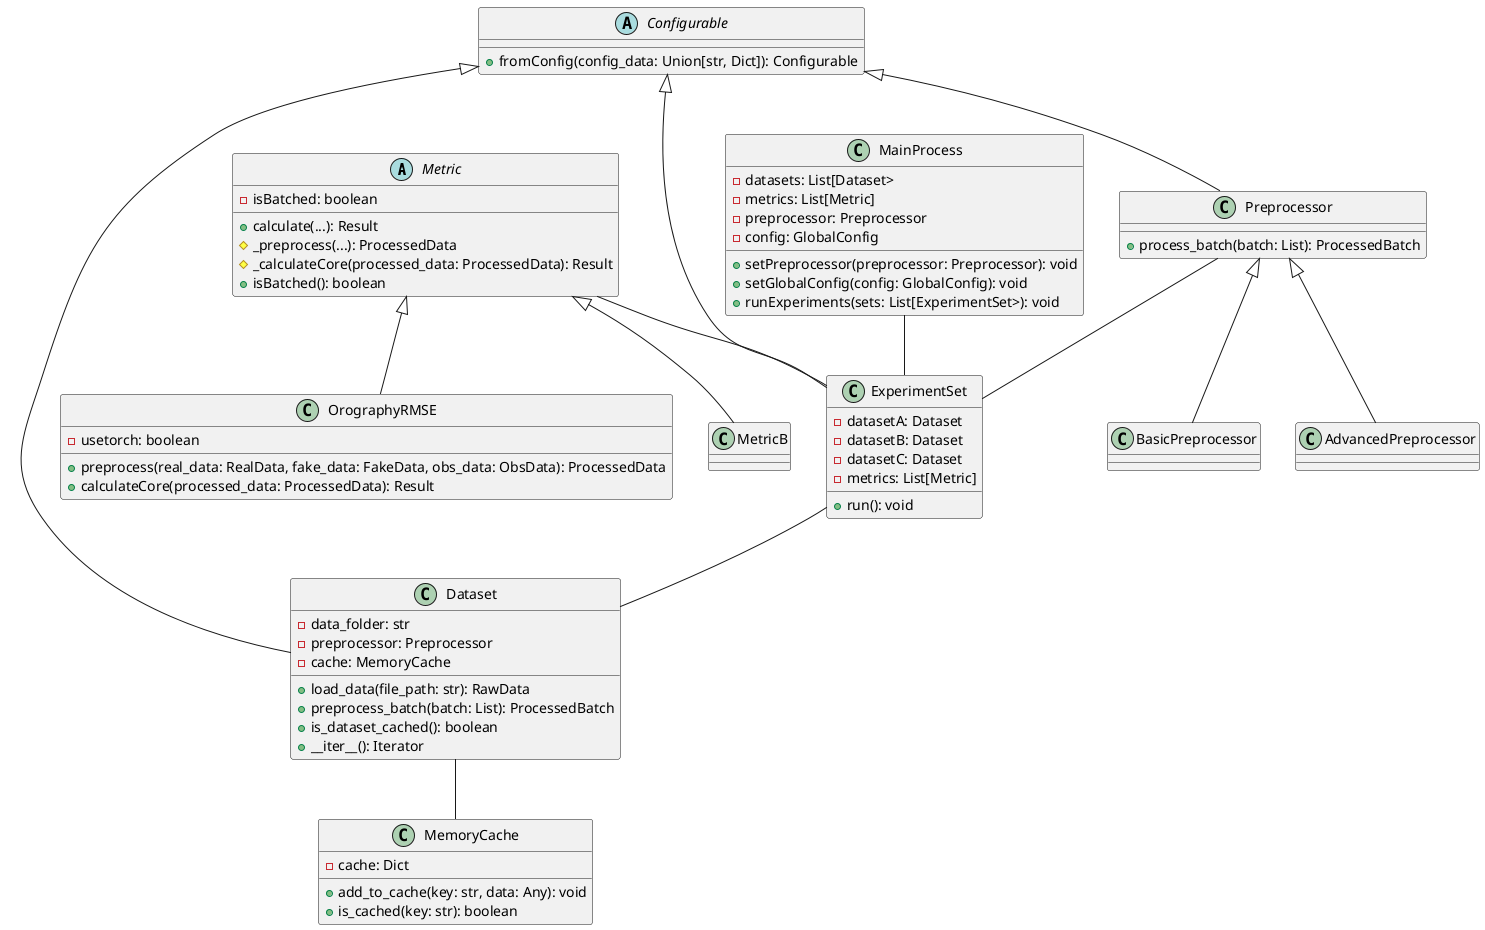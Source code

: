 @startuml
abstract class Metric {
  - isBatched: boolean

  + calculate(...): Result
  # _preprocess(...): ProcessedData
  # _calculateCore(processed_data: ProcessedData): Result
  + isBatched(): boolean
}

class OrographyRMSE {
  - usetorch: boolean

  + preprocess(real_data: RealData, fake_data: FakeData, obs_data: ObsData): ProcessedData
  + calculateCore(processed_data: ProcessedData): Result
}
Metric <|-- OrographyRMSE
abstract class Configurable {
  + fromConfig(config_data: Union[str, Dict]): Configurable
}

class Preprocessor extends Configurable {
  + process_batch(batch: List): ProcessedBatch
}

class MemoryCache {
  - cache: Dict

  + add_to_cache(key: str, data: Any): void
  + is_cached(key: str): boolean
}

class Dataset extends Configurable {
  - data_folder: str
  - preprocessor: Preprocessor
  - cache: MemoryCache

  + load_data(file_path: str): RawData
  + preprocess_batch(batch: List): ProcessedBatch
  + is_dataset_cached(): boolean
  + __iter__(): Iterator
}

class ExperimentSet extends Configurable{
  - datasetA: Dataset
  - datasetB: Dataset
  - datasetC: Dataset
  - metrics: List[Metric]

  + run(): void
}

class MainProcess {
  - datasets: List[Dataset>
  - metrics: List[Metric]
  - preprocessor: Preprocessor
  - config: GlobalConfig

  + setPreprocessor(preprocessor: Preprocessor): void
  + setGlobalConfig(config: GlobalConfig): void
  + runExperiments(sets: List[ExperimentSet>): void
}

Metric <|-- MetricB
MainProcess -- ExperimentSet
Preprocessor <|-- BasicPreprocessor
Preprocessor <|-- AdvancedPreprocessor
Dataset -- MemoryCache
ExperimentSet -- Dataset
Preprocessor -- ExperimentSet
Metric -- ExperimentSet
@enduml
